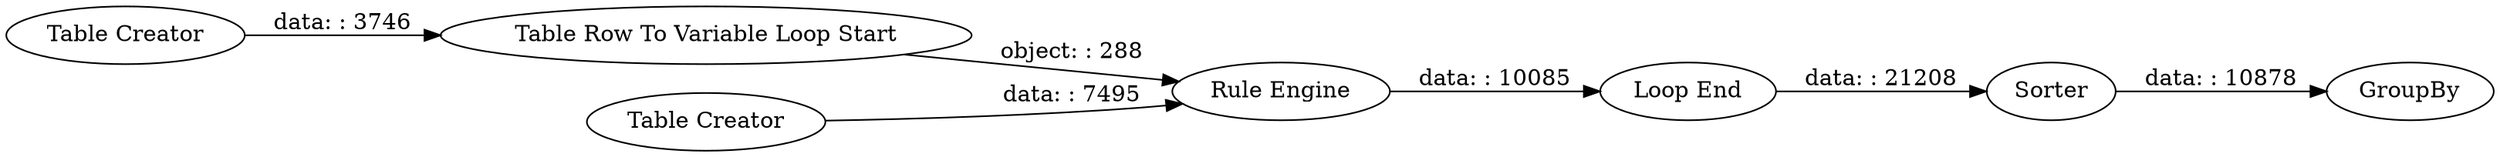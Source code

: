 digraph {
	"-9147485618188739824_31" [label="Table Creator"]
	"-9147485618188739824_34" [label="Loop End"]
	"-9147485618188739824_30" [label="Table Creator"]
	"-9147485618188739824_35" [label=Sorter]
	"-9147485618188739824_32" [label="Table Row To Variable Loop Start"]
	"-9147485618188739824_36" [label=GroupBy]
	"-9147485618188739824_33" [label="Rule Engine"]
	"-9147485618188739824_30" -> "-9147485618188739824_33" [label="data: : 7495"]
	"-9147485618188739824_34" -> "-9147485618188739824_35" [label="data: : 21208"]
	"-9147485618188739824_32" -> "-9147485618188739824_33" [label="object: : 288"]
	"-9147485618188739824_35" -> "-9147485618188739824_36" [label="data: : 10878"]
	"-9147485618188739824_31" -> "-9147485618188739824_32" [label="data: : 3746"]
	"-9147485618188739824_33" -> "-9147485618188739824_34" [label="data: : 10085"]
	rankdir=LR
}
